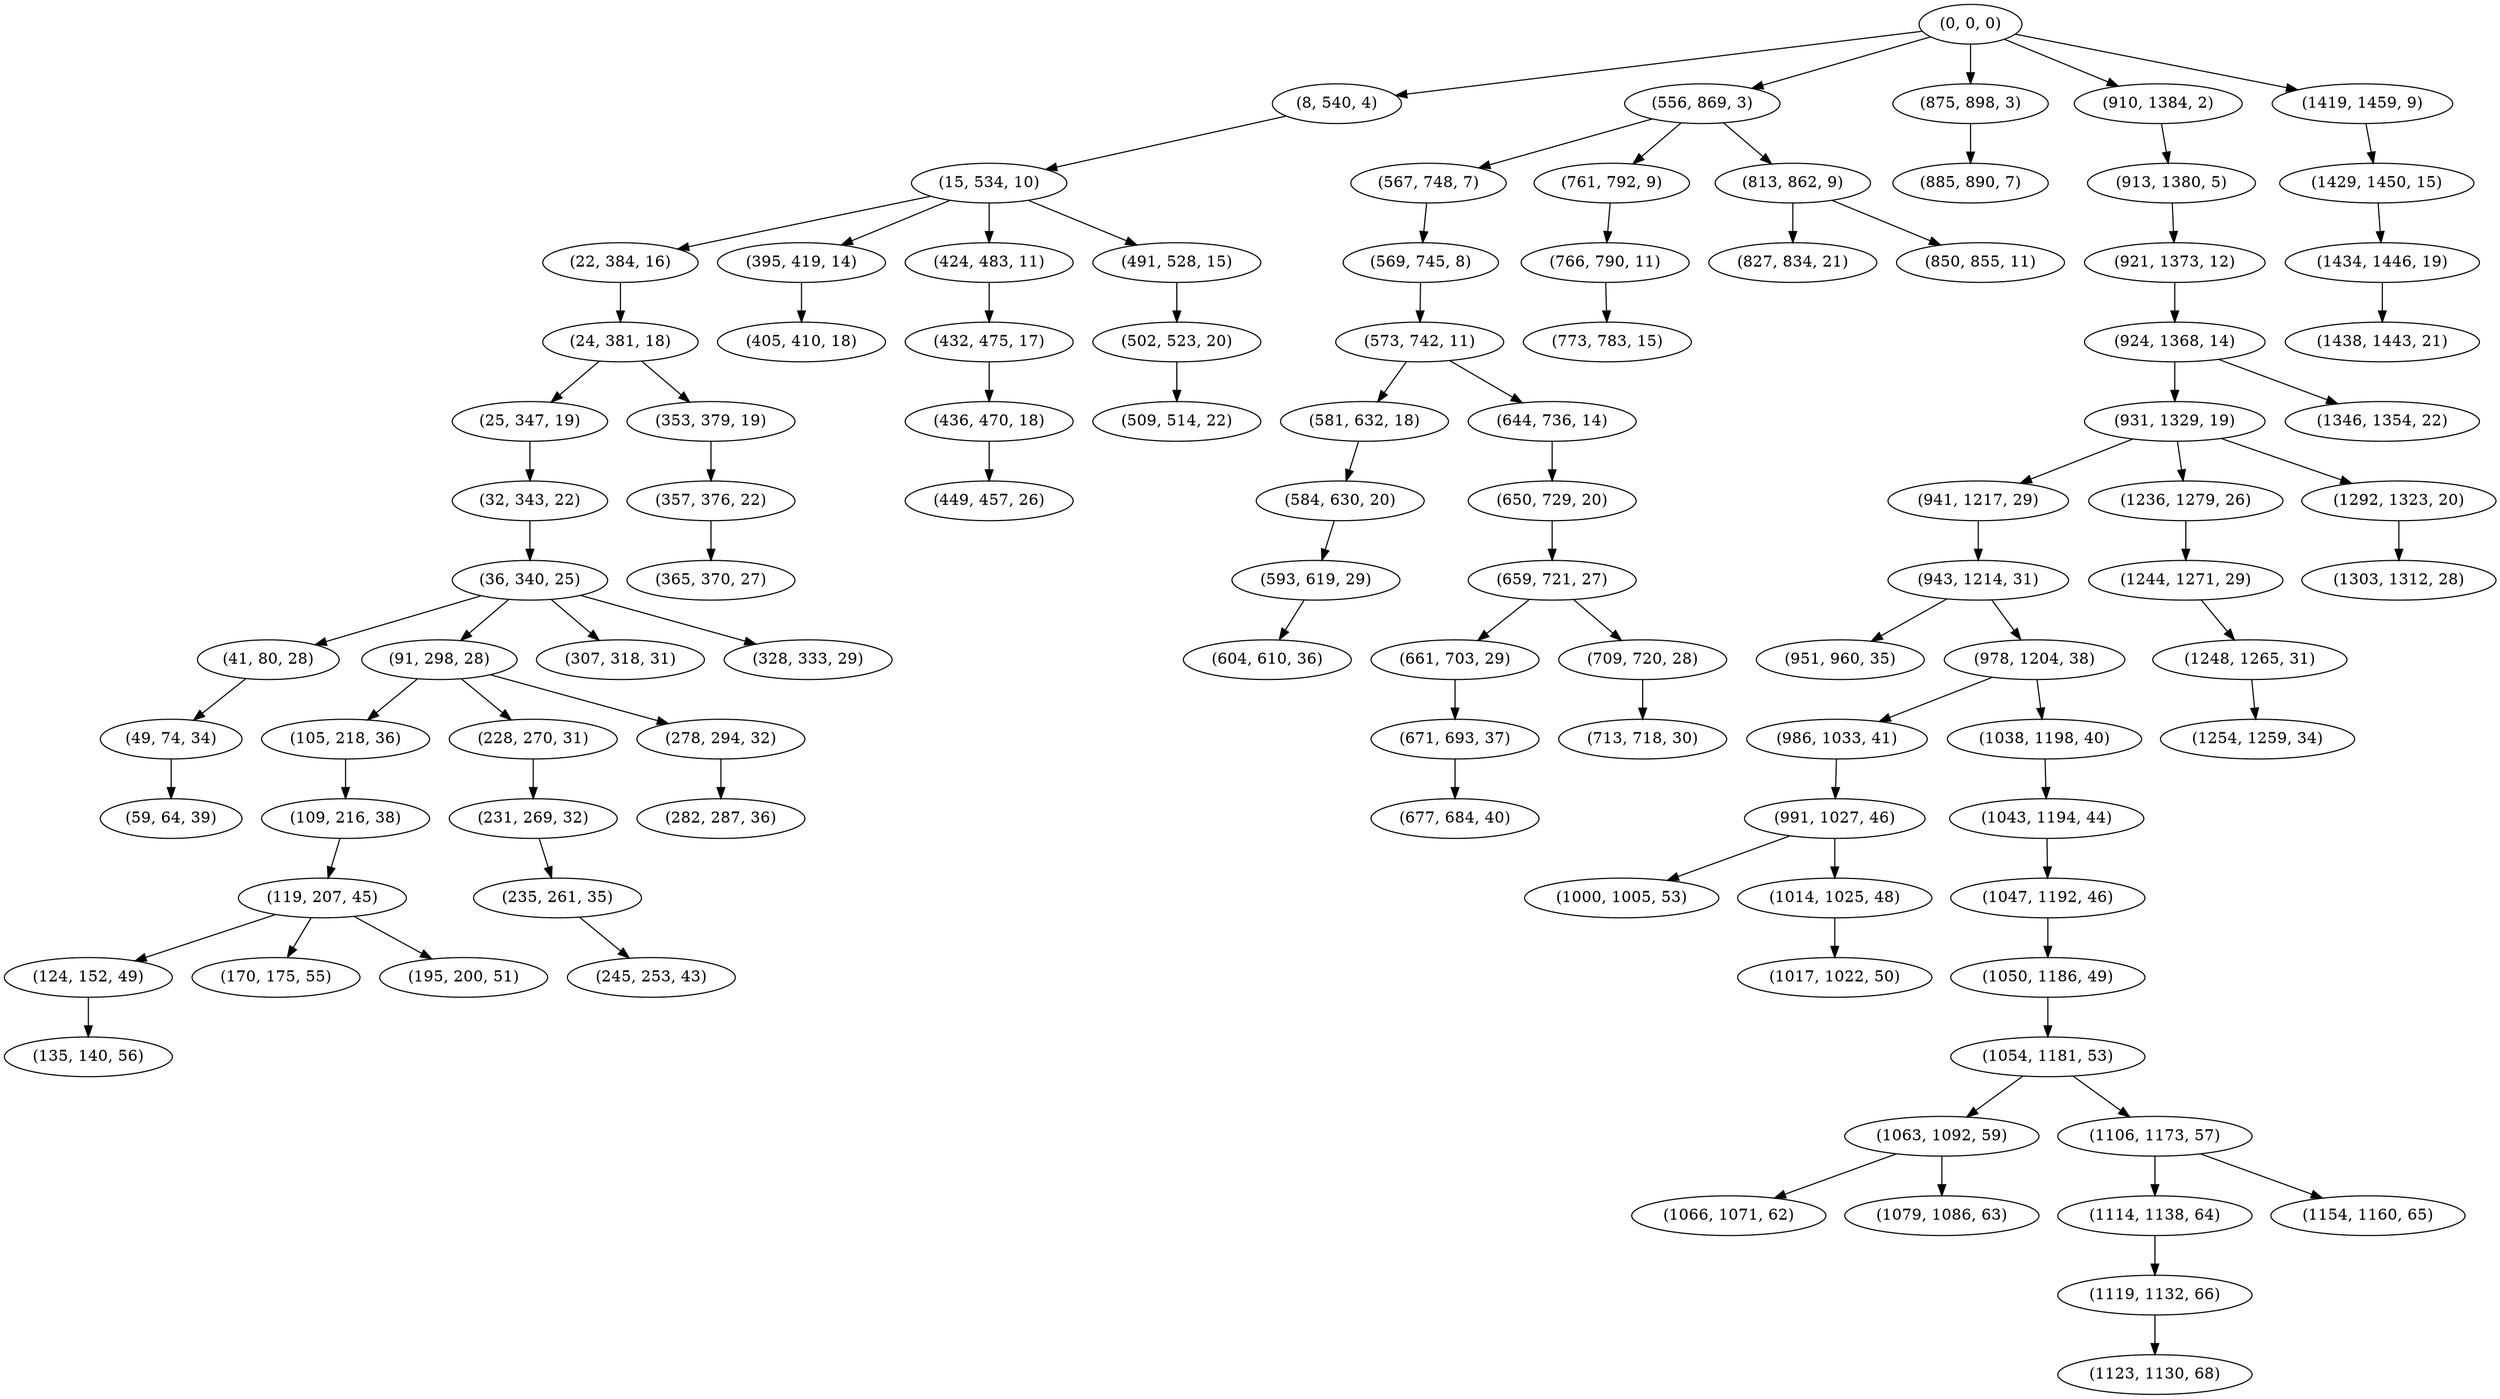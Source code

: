 digraph tree {
    "(0, 0, 0)";
    "(8, 540, 4)";
    "(15, 534, 10)";
    "(22, 384, 16)";
    "(24, 381, 18)";
    "(25, 347, 19)";
    "(32, 343, 22)";
    "(36, 340, 25)";
    "(41, 80, 28)";
    "(49, 74, 34)";
    "(59, 64, 39)";
    "(91, 298, 28)";
    "(105, 218, 36)";
    "(109, 216, 38)";
    "(119, 207, 45)";
    "(124, 152, 49)";
    "(135, 140, 56)";
    "(170, 175, 55)";
    "(195, 200, 51)";
    "(228, 270, 31)";
    "(231, 269, 32)";
    "(235, 261, 35)";
    "(245, 253, 43)";
    "(278, 294, 32)";
    "(282, 287, 36)";
    "(307, 318, 31)";
    "(328, 333, 29)";
    "(353, 379, 19)";
    "(357, 376, 22)";
    "(365, 370, 27)";
    "(395, 419, 14)";
    "(405, 410, 18)";
    "(424, 483, 11)";
    "(432, 475, 17)";
    "(436, 470, 18)";
    "(449, 457, 26)";
    "(491, 528, 15)";
    "(502, 523, 20)";
    "(509, 514, 22)";
    "(556, 869, 3)";
    "(567, 748, 7)";
    "(569, 745, 8)";
    "(573, 742, 11)";
    "(581, 632, 18)";
    "(584, 630, 20)";
    "(593, 619, 29)";
    "(604, 610, 36)";
    "(644, 736, 14)";
    "(650, 729, 20)";
    "(659, 721, 27)";
    "(661, 703, 29)";
    "(671, 693, 37)";
    "(677, 684, 40)";
    "(709, 720, 28)";
    "(713, 718, 30)";
    "(761, 792, 9)";
    "(766, 790, 11)";
    "(773, 783, 15)";
    "(813, 862, 9)";
    "(827, 834, 21)";
    "(850, 855, 11)";
    "(875, 898, 3)";
    "(885, 890, 7)";
    "(910, 1384, 2)";
    "(913, 1380, 5)";
    "(921, 1373, 12)";
    "(924, 1368, 14)";
    "(931, 1329, 19)";
    "(941, 1217, 29)";
    "(943, 1214, 31)";
    "(951, 960, 35)";
    "(978, 1204, 38)";
    "(986, 1033, 41)";
    "(991, 1027, 46)";
    "(1000, 1005, 53)";
    "(1014, 1025, 48)";
    "(1017, 1022, 50)";
    "(1038, 1198, 40)";
    "(1043, 1194, 44)";
    "(1047, 1192, 46)";
    "(1050, 1186, 49)";
    "(1054, 1181, 53)";
    "(1063, 1092, 59)";
    "(1066, 1071, 62)";
    "(1079, 1086, 63)";
    "(1106, 1173, 57)";
    "(1114, 1138, 64)";
    "(1119, 1132, 66)";
    "(1123, 1130, 68)";
    "(1154, 1160, 65)";
    "(1236, 1279, 26)";
    "(1244, 1271, 29)";
    "(1248, 1265, 31)";
    "(1254, 1259, 34)";
    "(1292, 1323, 20)";
    "(1303, 1312, 28)";
    "(1346, 1354, 22)";
    "(1419, 1459, 9)";
    "(1429, 1450, 15)";
    "(1434, 1446, 19)";
    "(1438, 1443, 21)";
    "(0, 0, 0)" -> "(8, 540, 4)";
    "(0, 0, 0)" -> "(556, 869, 3)";
    "(0, 0, 0)" -> "(875, 898, 3)";
    "(0, 0, 0)" -> "(910, 1384, 2)";
    "(0, 0, 0)" -> "(1419, 1459, 9)";
    "(8, 540, 4)" -> "(15, 534, 10)";
    "(15, 534, 10)" -> "(22, 384, 16)";
    "(15, 534, 10)" -> "(395, 419, 14)";
    "(15, 534, 10)" -> "(424, 483, 11)";
    "(15, 534, 10)" -> "(491, 528, 15)";
    "(22, 384, 16)" -> "(24, 381, 18)";
    "(24, 381, 18)" -> "(25, 347, 19)";
    "(24, 381, 18)" -> "(353, 379, 19)";
    "(25, 347, 19)" -> "(32, 343, 22)";
    "(32, 343, 22)" -> "(36, 340, 25)";
    "(36, 340, 25)" -> "(41, 80, 28)";
    "(36, 340, 25)" -> "(91, 298, 28)";
    "(36, 340, 25)" -> "(307, 318, 31)";
    "(36, 340, 25)" -> "(328, 333, 29)";
    "(41, 80, 28)" -> "(49, 74, 34)";
    "(49, 74, 34)" -> "(59, 64, 39)";
    "(91, 298, 28)" -> "(105, 218, 36)";
    "(91, 298, 28)" -> "(228, 270, 31)";
    "(91, 298, 28)" -> "(278, 294, 32)";
    "(105, 218, 36)" -> "(109, 216, 38)";
    "(109, 216, 38)" -> "(119, 207, 45)";
    "(119, 207, 45)" -> "(124, 152, 49)";
    "(119, 207, 45)" -> "(170, 175, 55)";
    "(119, 207, 45)" -> "(195, 200, 51)";
    "(124, 152, 49)" -> "(135, 140, 56)";
    "(228, 270, 31)" -> "(231, 269, 32)";
    "(231, 269, 32)" -> "(235, 261, 35)";
    "(235, 261, 35)" -> "(245, 253, 43)";
    "(278, 294, 32)" -> "(282, 287, 36)";
    "(353, 379, 19)" -> "(357, 376, 22)";
    "(357, 376, 22)" -> "(365, 370, 27)";
    "(395, 419, 14)" -> "(405, 410, 18)";
    "(424, 483, 11)" -> "(432, 475, 17)";
    "(432, 475, 17)" -> "(436, 470, 18)";
    "(436, 470, 18)" -> "(449, 457, 26)";
    "(491, 528, 15)" -> "(502, 523, 20)";
    "(502, 523, 20)" -> "(509, 514, 22)";
    "(556, 869, 3)" -> "(567, 748, 7)";
    "(556, 869, 3)" -> "(761, 792, 9)";
    "(556, 869, 3)" -> "(813, 862, 9)";
    "(567, 748, 7)" -> "(569, 745, 8)";
    "(569, 745, 8)" -> "(573, 742, 11)";
    "(573, 742, 11)" -> "(581, 632, 18)";
    "(573, 742, 11)" -> "(644, 736, 14)";
    "(581, 632, 18)" -> "(584, 630, 20)";
    "(584, 630, 20)" -> "(593, 619, 29)";
    "(593, 619, 29)" -> "(604, 610, 36)";
    "(644, 736, 14)" -> "(650, 729, 20)";
    "(650, 729, 20)" -> "(659, 721, 27)";
    "(659, 721, 27)" -> "(661, 703, 29)";
    "(659, 721, 27)" -> "(709, 720, 28)";
    "(661, 703, 29)" -> "(671, 693, 37)";
    "(671, 693, 37)" -> "(677, 684, 40)";
    "(709, 720, 28)" -> "(713, 718, 30)";
    "(761, 792, 9)" -> "(766, 790, 11)";
    "(766, 790, 11)" -> "(773, 783, 15)";
    "(813, 862, 9)" -> "(827, 834, 21)";
    "(813, 862, 9)" -> "(850, 855, 11)";
    "(875, 898, 3)" -> "(885, 890, 7)";
    "(910, 1384, 2)" -> "(913, 1380, 5)";
    "(913, 1380, 5)" -> "(921, 1373, 12)";
    "(921, 1373, 12)" -> "(924, 1368, 14)";
    "(924, 1368, 14)" -> "(931, 1329, 19)";
    "(924, 1368, 14)" -> "(1346, 1354, 22)";
    "(931, 1329, 19)" -> "(941, 1217, 29)";
    "(931, 1329, 19)" -> "(1236, 1279, 26)";
    "(931, 1329, 19)" -> "(1292, 1323, 20)";
    "(941, 1217, 29)" -> "(943, 1214, 31)";
    "(943, 1214, 31)" -> "(951, 960, 35)";
    "(943, 1214, 31)" -> "(978, 1204, 38)";
    "(978, 1204, 38)" -> "(986, 1033, 41)";
    "(978, 1204, 38)" -> "(1038, 1198, 40)";
    "(986, 1033, 41)" -> "(991, 1027, 46)";
    "(991, 1027, 46)" -> "(1000, 1005, 53)";
    "(991, 1027, 46)" -> "(1014, 1025, 48)";
    "(1014, 1025, 48)" -> "(1017, 1022, 50)";
    "(1038, 1198, 40)" -> "(1043, 1194, 44)";
    "(1043, 1194, 44)" -> "(1047, 1192, 46)";
    "(1047, 1192, 46)" -> "(1050, 1186, 49)";
    "(1050, 1186, 49)" -> "(1054, 1181, 53)";
    "(1054, 1181, 53)" -> "(1063, 1092, 59)";
    "(1054, 1181, 53)" -> "(1106, 1173, 57)";
    "(1063, 1092, 59)" -> "(1066, 1071, 62)";
    "(1063, 1092, 59)" -> "(1079, 1086, 63)";
    "(1106, 1173, 57)" -> "(1114, 1138, 64)";
    "(1106, 1173, 57)" -> "(1154, 1160, 65)";
    "(1114, 1138, 64)" -> "(1119, 1132, 66)";
    "(1119, 1132, 66)" -> "(1123, 1130, 68)";
    "(1236, 1279, 26)" -> "(1244, 1271, 29)";
    "(1244, 1271, 29)" -> "(1248, 1265, 31)";
    "(1248, 1265, 31)" -> "(1254, 1259, 34)";
    "(1292, 1323, 20)" -> "(1303, 1312, 28)";
    "(1419, 1459, 9)" -> "(1429, 1450, 15)";
    "(1429, 1450, 15)" -> "(1434, 1446, 19)";
    "(1434, 1446, 19)" -> "(1438, 1443, 21)";
}
